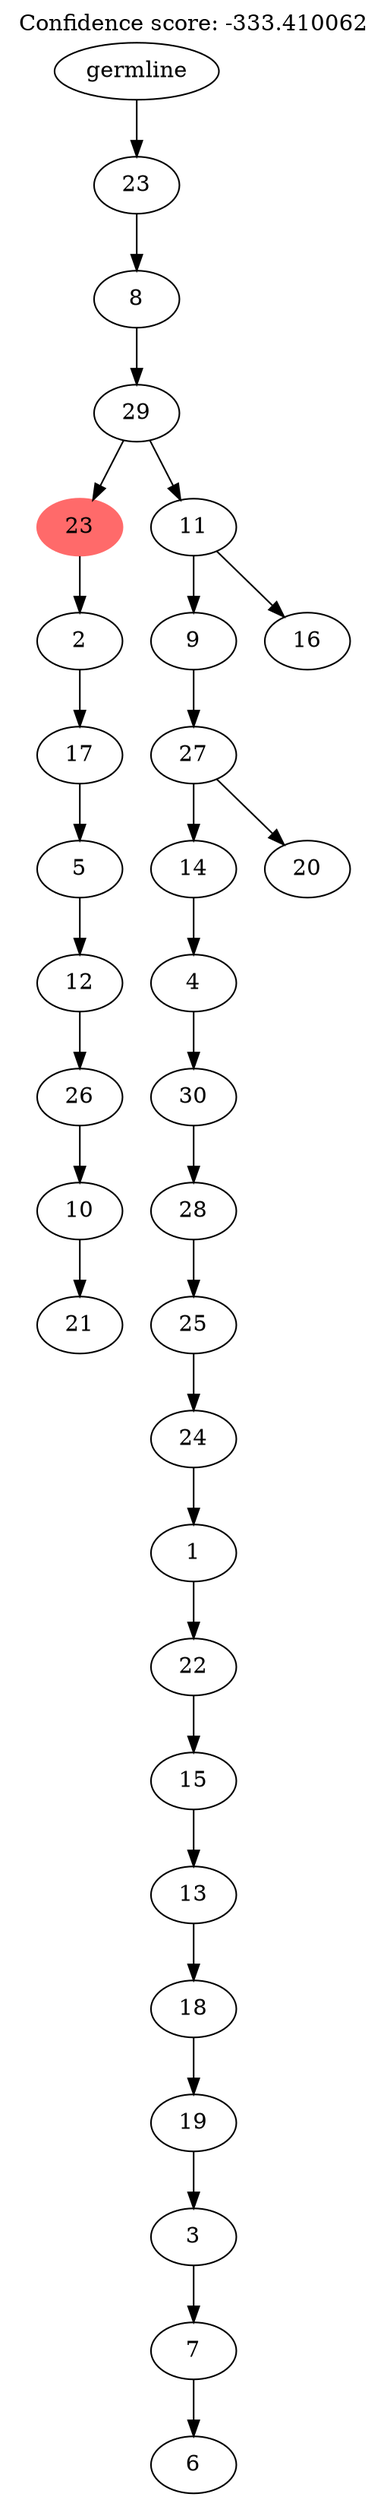 digraph g {
	"30" -> "31";
	"31" [label="21"];
	"29" -> "30";
	"30" [label="10"];
	"28" -> "29";
	"29" [label="26"];
	"27" -> "28";
	"28" [label="12"];
	"26" -> "27";
	"27" [label="5"];
	"25" -> "26";
	"26" [label="17"];
	"24" -> "25";
	"25" [label="2"];
	"21" -> "22";
	"22" [label="6"];
	"20" -> "21";
	"21" [label="7"];
	"19" -> "20";
	"20" [label="3"];
	"18" -> "19";
	"19" [label="19"];
	"17" -> "18";
	"18" [label="18"];
	"16" -> "17";
	"17" [label="13"];
	"15" -> "16";
	"16" [label="15"];
	"14" -> "15";
	"15" [label="22"];
	"13" -> "14";
	"14" [label="1"];
	"12" -> "13";
	"13" [label="24"];
	"11" -> "12";
	"12" [label="25"];
	"10" -> "11";
	"11" [label="28"];
	"9" -> "10";
	"10" [label="30"];
	"8" -> "9";
	"9" [label="4"];
	"7" -> "8";
	"8" [label="14"];
	"7" -> "23";
	"23" [label="20"];
	"6" -> "7";
	"7" [label="27"];
	"4" -> "5";
	"5" [label="16"];
	"4" -> "6";
	"6" [label="9"];
	"3" -> "4";
	"4" [label="11"];
	"3" -> "24";
	"24" [color=indianred1, style=filled, label="23"];
	"2" -> "3";
	"3" [label="29"];
	"1" -> "2";
	"2" [label="8"];
	"0" -> "1";
	"1" [label="23"];
	"0" [label="germline"];
	labelloc="t";
	label="Confidence score: -333.410062";
}
